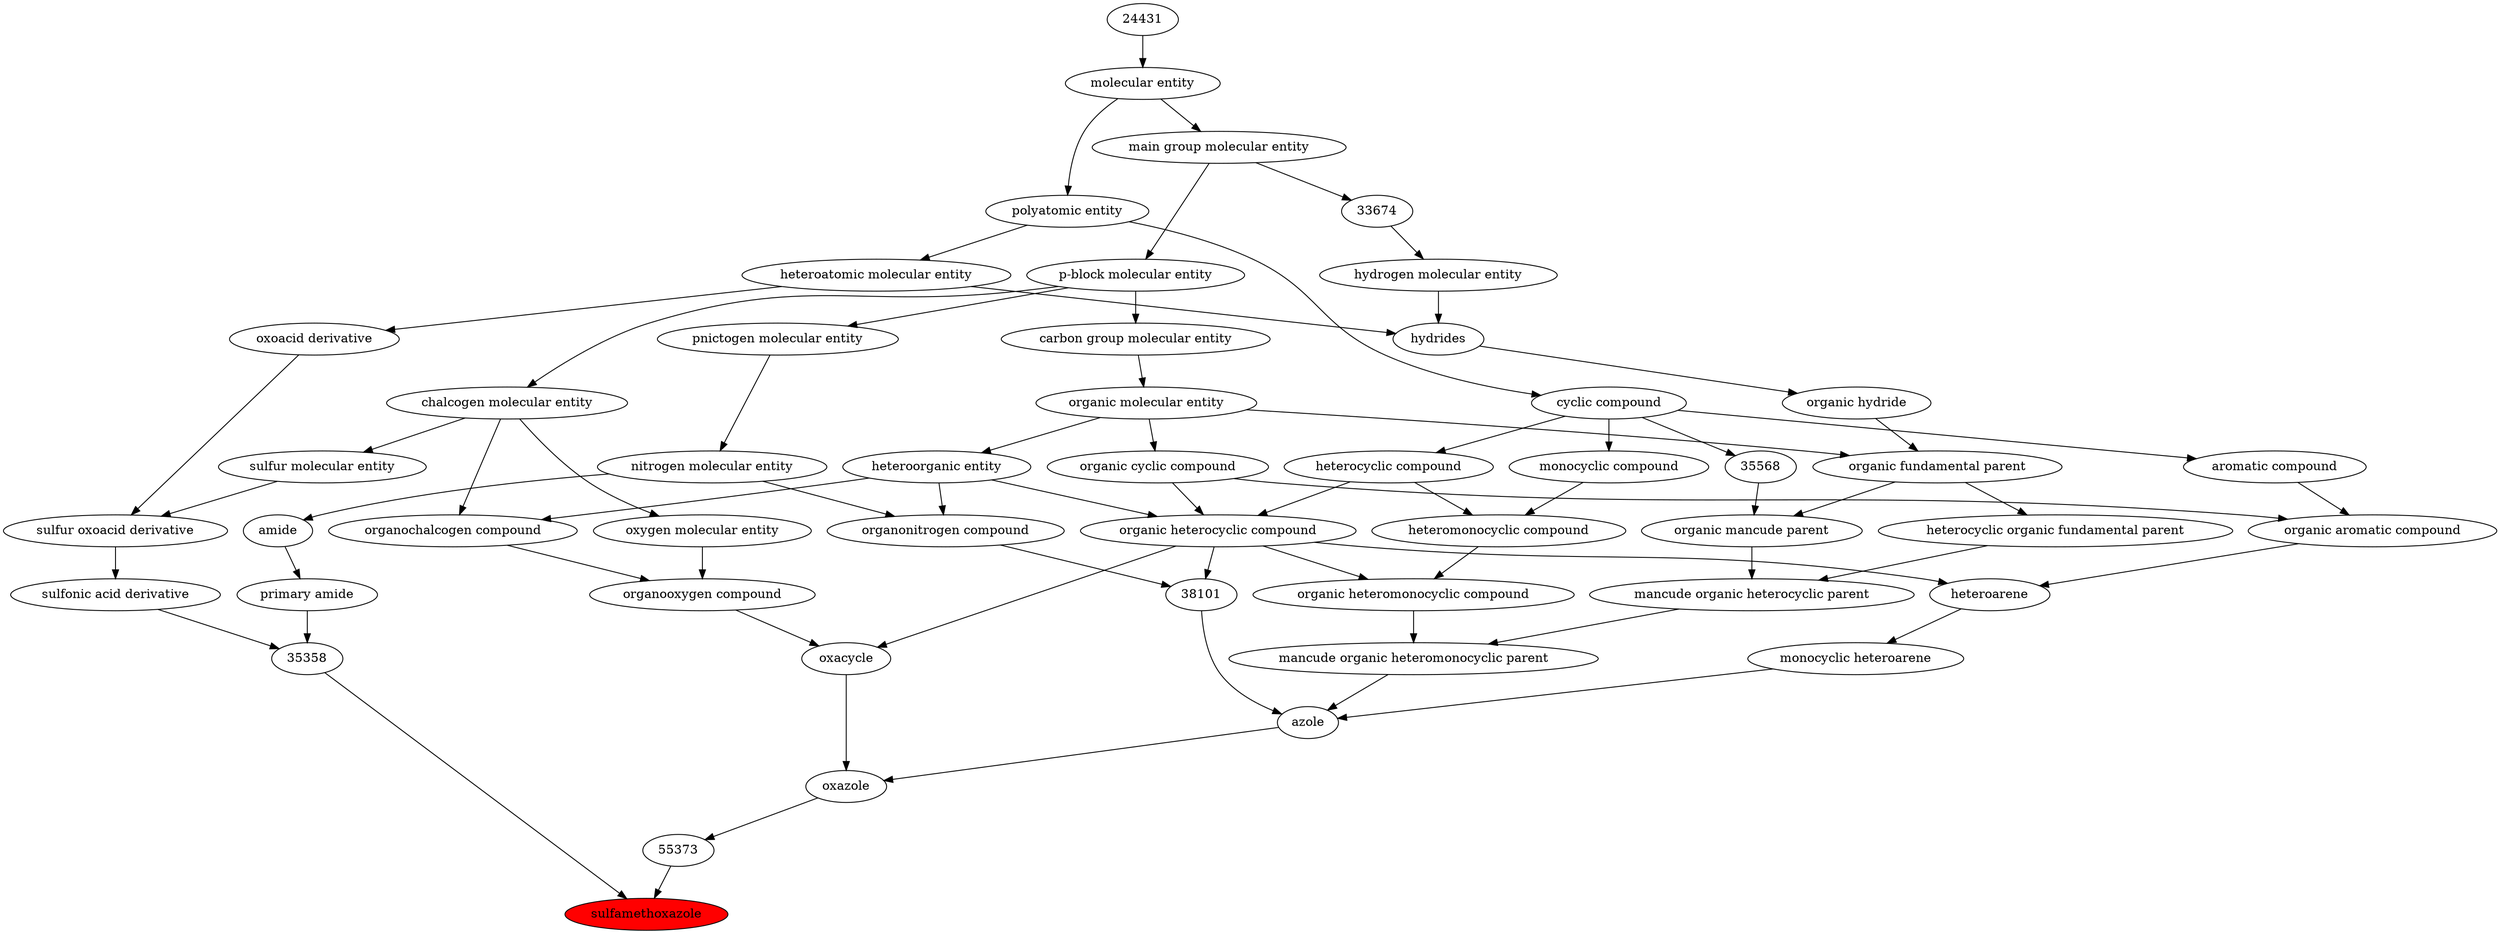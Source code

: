 digraph tree{ 
9332 [label="sulfamethoxazole" fillcolor=red style=filled]
35358 -> 9332
55373 -> 9332
35358 [label="35358"]
33552 -> 35358
33256 -> 35358
55373 [label="55373"]
35790 -> 55373
33552 [label="sulfonic acid derivative"]
33424 -> 33552
33256 [label="primary amide"]
32988 -> 33256
35790 [label="oxazole"]
38104 -> 35790
68452 -> 35790
33424 [label="sulfur oxoacid derivative"]
33241 -> 33424
26835 -> 33424
32988 [label="amide"]
51143 -> 32988
38104 [label="oxacycle"]
24532 -> 38104
36963 -> 38104
68452 [label="azole"]
35555 -> 68452
38179 -> 68452
38101 -> 68452
33241 [label="oxoacid derivative"]
37577 -> 33241
26835 [label="sulfur molecular entity"]
33304 -> 26835
51143 [label="nitrogen molecular entity"]
33302 -> 51143
24532 [label="organic heterocyclic compound"]
33285 -> 24532
33832 -> 24532
5686 -> 24532
36963 [label="organooxygen compound"]
36962 -> 36963
25806 -> 36963
35555 [label="mancude organic heteromonocyclic parent"]
25693 -> 35555
35571 -> 35555
38179 [label="monocyclic heteroarene"]
33833 -> 38179
38101 [label="38101"]
24532 -> 38101
35352 -> 38101
37577 [label="heteroatomic molecular entity"]
36357 -> 37577
33304 [label="chalcogen molecular entity"]
33675 -> 33304
33302 [label="pnictogen molecular entity"]
33675 -> 33302
33285 [label="heteroorganic entity"]
50860 -> 33285
33832 [label="organic cyclic compound"]
50860 -> 33832
5686 [label="heterocyclic compound"]
33595 -> 5686
36962 [label="organochalcogen compound"]
33285 -> 36962
33304 -> 36962
25806 [label="oxygen molecular entity"]
33304 -> 25806
25693 [label="organic heteromonocyclic compound"]
33670 -> 25693
24532 -> 25693
35571 [label="mancude organic heterocyclic parent"]
35573 -> 35571
35552 -> 35571
33833 [label="heteroarene"]
33659 -> 33833
24532 -> 33833
35352 [label="organonitrogen compound"]
51143 -> 35352
33285 -> 35352
36357 [label="polyatomic entity"]
23367 -> 36357
33675 [label="p-block molecular entity"]
33579 -> 33675
50860 [label="organic molecular entity"]
33582 -> 50860
33595 [label="cyclic compound"]
36357 -> 33595
33670 [label="heteromonocyclic compound"]
5686 -> 33670
33661 -> 33670
35573 [label="organic mancude parent"]
35568 -> 35573
33245 -> 35573
35552 [label="heterocyclic organic fundamental parent"]
33245 -> 35552
33659 [label="organic aromatic compound"]
33832 -> 33659
33655 -> 33659
23367 [label="molecular entity"]
24431 -> 23367
33579 [label="main group molecular entity"]
23367 -> 33579
33582 [label="carbon group molecular entity"]
33675 -> 33582
33661 [label="monocyclic compound"]
33595 -> 33661
35568 [label="35568"]
33595 -> 35568
33245 [label="organic fundamental parent"]
50860 -> 33245
37175 -> 33245
33655 [label="aromatic compound"]
33595 -> 33655
24431 [label="24431"]
37175 [label="organic hydride"]
33692 -> 37175
33692 [label="hydrides"]
33608 -> 33692
37577 -> 33692
33608 [label="hydrogen molecular entity"]
33674 -> 33608
33674 [label="33674"]
33579 -> 33674
}